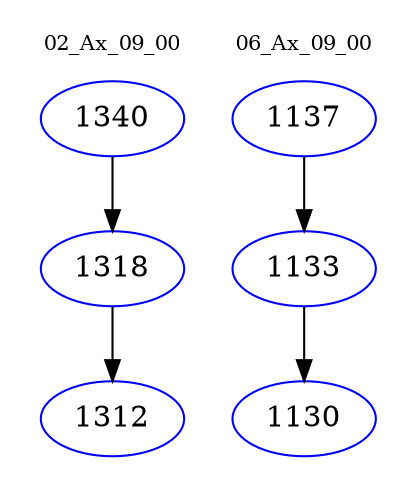 digraph{
subgraph cluster_0 {
color = white
label = "02_Ax_09_00";
fontsize=10;
T0_1340 [label="1340", color="blue"]
T0_1340 -> T0_1318 [color="black"]
T0_1318 [label="1318", color="blue"]
T0_1318 -> T0_1312 [color="black"]
T0_1312 [label="1312", color="blue"]
}
subgraph cluster_1 {
color = white
label = "06_Ax_09_00";
fontsize=10;
T1_1137 [label="1137", color="blue"]
T1_1137 -> T1_1133 [color="black"]
T1_1133 [label="1133", color="blue"]
T1_1133 -> T1_1130 [color="black"]
T1_1130 [label="1130", color="blue"]
}
}
